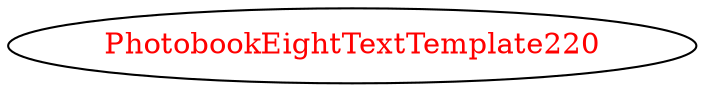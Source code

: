 digraph dependencyGraph {
 concentrate=true;
 ranksep="2.0";
 rankdir="LR"; 
 splines="ortho";
"PhotobookEightTextTemplate220" [fontcolor="red"];
}
